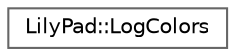 digraph "Graphical Class Hierarchy"
{
 // LATEX_PDF_SIZE
  bgcolor="transparent";
  edge [fontname=Helvetica,fontsize=10,labelfontname=Helvetica,labelfontsize=10];
  node [fontname=Helvetica,fontsize=10,shape=box,height=0.2,width=0.4];
  rankdir="LR";
  Node0 [id="Node000000",label="LilyPad::LogColors",height=0.2,width=0.4,color="grey40", fillcolor="white", style="filled",URL="$structLilyPad_1_1LogColors.html",tooltip="Arbitrary colors for displaying different levels of logs. Can be changed to any other color in the fo..."];
}
